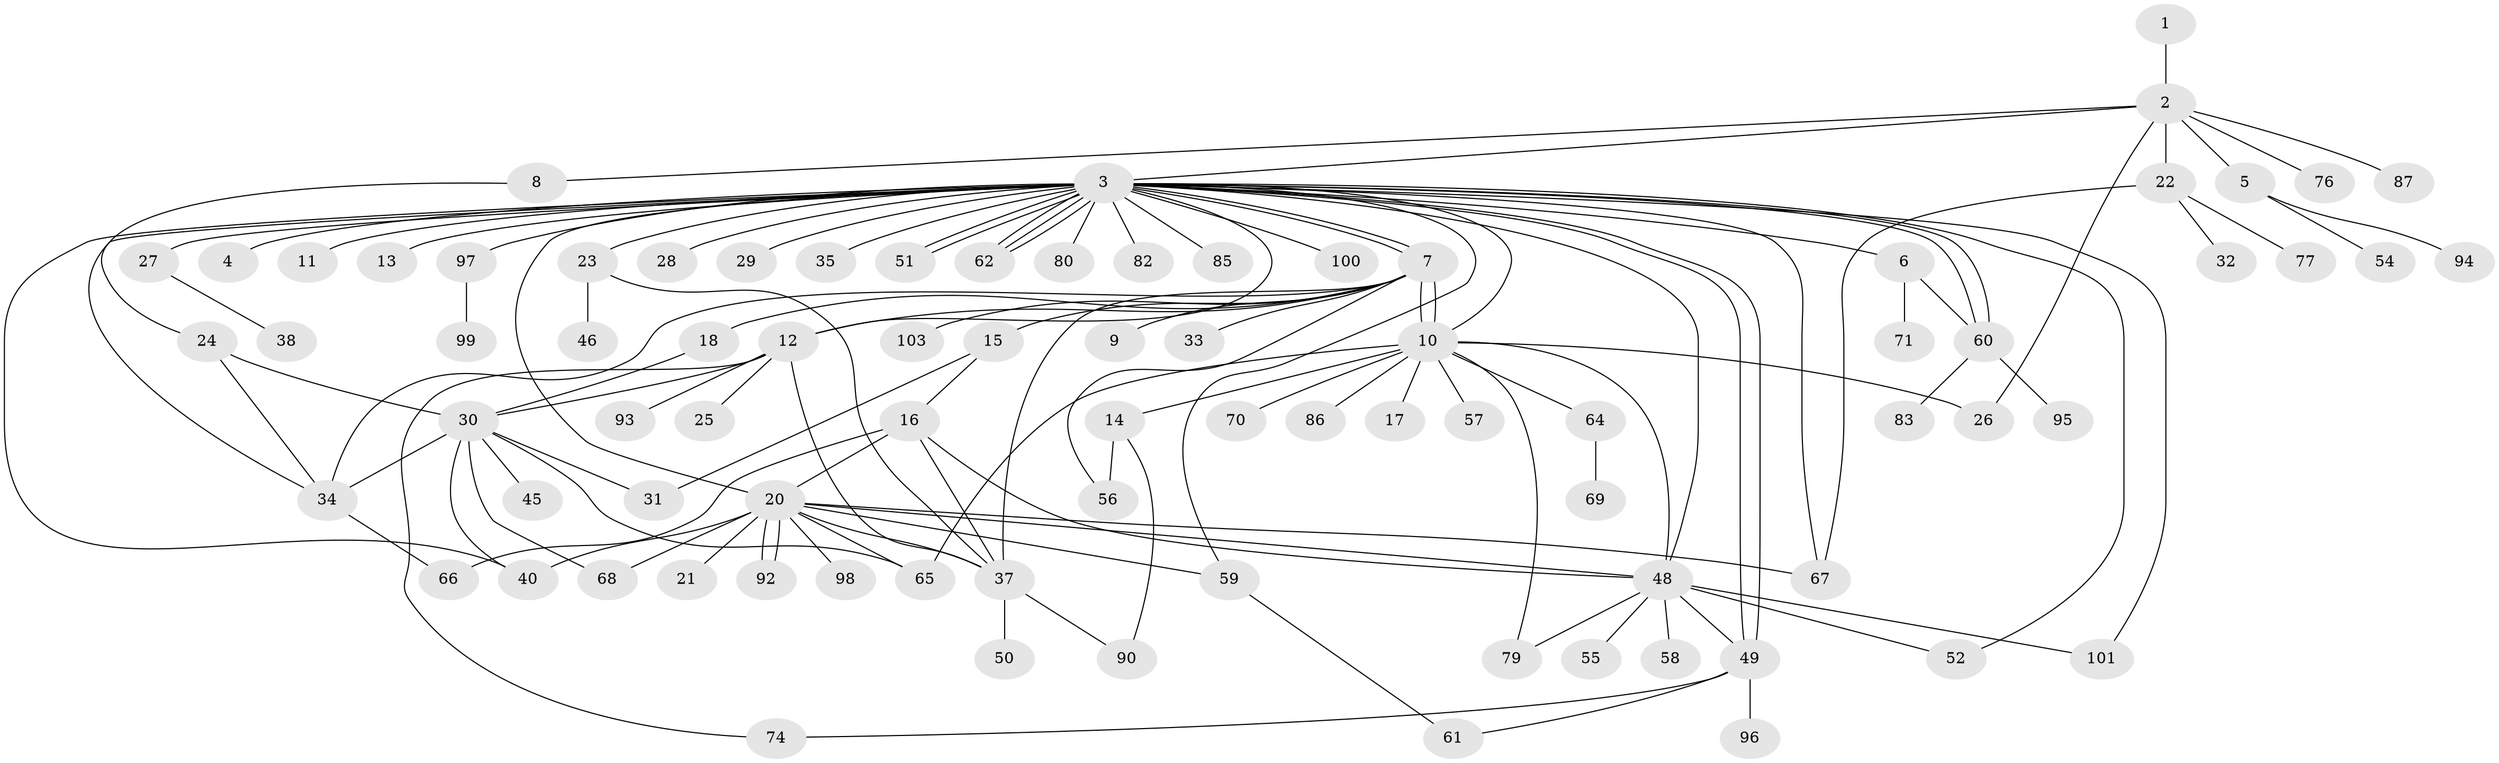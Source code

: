 // original degree distribution, {1: 0.44660194174757284, 9: 0.009708737864077669, 37: 0.009708737864077669, 3: 0.13592233009708737, 15: 0.009708737864077669, 2: 0.23300970873786409, 14: 0.009708737864077669, 4: 0.06796116504854369, 12: 0.009708737864077669, 6: 0.038834951456310676, 7: 0.019417475728155338, 5: 0.009708737864077669}
// Generated by graph-tools (version 1.1) at 2025/41/03/06/25 10:41:47]
// undirected, 83 vertices, 125 edges
graph export_dot {
graph [start="1"]
  node [color=gray90,style=filled];
  1;
  2 [super="+44"];
  3 [super="+47"];
  4;
  5;
  6;
  7 [super="+88"];
  8;
  9;
  10 [super="+81"];
  11;
  12 [super="+89"];
  13;
  14;
  15;
  16 [super="+41"];
  17;
  18 [super="+19"];
  20 [super="+63"];
  21;
  22 [super="+53"];
  23 [super="+75"];
  24 [super="+43"];
  25;
  26;
  27;
  28;
  29;
  30 [super="+36"];
  31;
  32;
  33;
  34 [super="+42"];
  35;
  37 [super="+39"];
  38;
  40;
  45;
  46;
  48 [super="+73"];
  49 [super="+78"];
  50;
  51;
  52;
  54;
  55;
  56;
  57;
  58 [super="+84"];
  59 [super="+102"];
  60 [super="+91"];
  61;
  62 [super="+72"];
  64;
  65;
  66;
  67;
  68;
  69;
  70;
  71;
  74;
  76;
  77;
  79;
  80;
  82;
  83;
  85;
  86;
  87;
  90;
  92;
  93;
  94;
  95;
  96;
  97;
  98;
  99;
  100;
  101;
  103;
  1 -- 2;
  2 -- 3;
  2 -- 5;
  2 -- 8;
  2 -- 22;
  2 -- 26;
  2 -- 76;
  2 -- 87;
  3 -- 4;
  3 -- 6;
  3 -- 7;
  3 -- 7;
  3 -- 10;
  3 -- 11;
  3 -- 12;
  3 -- 13;
  3 -- 20;
  3 -- 23;
  3 -- 27;
  3 -- 28;
  3 -- 29;
  3 -- 35;
  3 -- 40;
  3 -- 48;
  3 -- 49;
  3 -- 49;
  3 -- 51;
  3 -- 51;
  3 -- 52;
  3 -- 60;
  3 -- 60;
  3 -- 62;
  3 -- 62;
  3 -- 62;
  3 -- 67;
  3 -- 80;
  3 -- 82;
  3 -- 85;
  3 -- 97;
  3 -- 100;
  3 -- 101;
  3 -- 34;
  3 -- 59;
  5 -- 54;
  5 -- 94;
  6 -- 71;
  6 -- 60;
  7 -- 9;
  7 -- 10;
  7 -- 10;
  7 -- 15;
  7 -- 18;
  7 -- 33;
  7 -- 34;
  7 -- 37;
  7 -- 56;
  7 -- 103;
  7 -- 12;
  8 -- 24;
  10 -- 14;
  10 -- 17;
  10 -- 26;
  10 -- 57;
  10 -- 64;
  10 -- 65;
  10 -- 70;
  10 -- 79;
  10 -- 86;
  10 -- 48;
  12 -- 25;
  12 -- 74;
  12 -- 93;
  12 -- 30;
  12 -- 37;
  14 -- 56;
  14 -- 90;
  15 -- 16;
  15 -- 31;
  16 -- 20;
  16 -- 48;
  16 -- 66;
  16 -- 37;
  18 -- 30;
  20 -- 21;
  20 -- 40;
  20 -- 59;
  20 -- 67;
  20 -- 68;
  20 -- 92;
  20 -- 92;
  20 -- 98;
  20 -- 65;
  20 -- 37;
  20 -- 48;
  22 -- 32;
  22 -- 77;
  22 -- 67;
  23 -- 46;
  23 -- 37;
  24 -- 30;
  24 -- 34;
  27 -- 38;
  30 -- 40;
  30 -- 65;
  30 -- 68;
  30 -- 45;
  30 -- 31;
  30 -- 34;
  34 -- 66;
  37 -- 50;
  37 -- 90;
  48 -- 52;
  48 -- 55;
  48 -- 58;
  48 -- 49;
  48 -- 101;
  48 -- 79;
  49 -- 61;
  49 -- 74;
  49 -- 96;
  59 -- 61;
  60 -- 83;
  60 -- 95;
  64 -- 69;
  97 -- 99;
}
